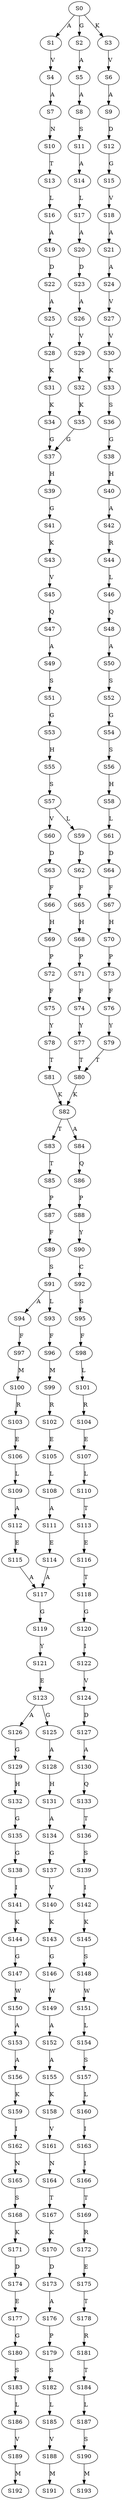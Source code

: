 strict digraph  {
	S0 -> S1 [ label = A ];
	S0 -> S2 [ label = G ];
	S0 -> S3 [ label = K ];
	S1 -> S4 [ label = V ];
	S2 -> S5 [ label = A ];
	S3 -> S6 [ label = V ];
	S4 -> S7 [ label = A ];
	S5 -> S8 [ label = A ];
	S6 -> S9 [ label = A ];
	S7 -> S10 [ label = N ];
	S8 -> S11 [ label = S ];
	S9 -> S12 [ label = D ];
	S10 -> S13 [ label = T ];
	S11 -> S14 [ label = A ];
	S12 -> S15 [ label = G ];
	S13 -> S16 [ label = L ];
	S14 -> S17 [ label = L ];
	S15 -> S18 [ label = V ];
	S16 -> S19 [ label = A ];
	S17 -> S20 [ label = A ];
	S18 -> S21 [ label = A ];
	S19 -> S22 [ label = D ];
	S20 -> S23 [ label = D ];
	S21 -> S24 [ label = A ];
	S22 -> S25 [ label = A ];
	S23 -> S26 [ label = A ];
	S24 -> S27 [ label = V ];
	S25 -> S28 [ label = V ];
	S26 -> S29 [ label = V ];
	S27 -> S30 [ label = V ];
	S28 -> S31 [ label = K ];
	S29 -> S32 [ label = K ];
	S30 -> S33 [ label = K ];
	S31 -> S34 [ label = K ];
	S32 -> S35 [ label = K ];
	S33 -> S36 [ label = S ];
	S34 -> S37 [ label = G ];
	S35 -> S37 [ label = G ];
	S36 -> S38 [ label = G ];
	S37 -> S39 [ label = H ];
	S38 -> S40 [ label = H ];
	S39 -> S41 [ label = G ];
	S40 -> S42 [ label = A ];
	S41 -> S43 [ label = K ];
	S42 -> S44 [ label = R ];
	S43 -> S45 [ label = V ];
	S44 -> S46 [ label = L ];
	S45 -> S47 [ label = Q ];
	S46 -> S48 [ label = Q ];
	S47 -> S49 [ label = A ];
	S48 -> S50 [ label = A ];
	S49 -> S51 [ label = S ];
	S50 -> S52 [ label = S ];
	S51 -> S53 [ label = G ];
	S52 -> S54 [ label = G ];
	S53 -> S55 [ label = H ];
	S54 -> S56 [ label = S ];
	S55 -> S57 [ label = S ];
	S56 -> S58 [ label = H ];
	S57 -> S59 [ label = L ];
	S57 -> S60 [ label = V ];
	S58 -> S61 [ label = L ];
	S59 -> S62 [ label = D ];
	S60 -> S63 [ label = D ];
	S61 -> S64 [ label = D ];
	S62 -> S65 [ label = F ];
	S63 -> S66 [ label = F ];
	S64 -> S67 [ label = F ];
	S65 -> S68 [ label = H ];
	S66 -> S69 [ label = H ];
	S67 -> S70 [ label = H ];
	S68 -> S71 [ label = P ];
	S69 -> S72 [ label = P ];
	S70 -> S73 [ label = P ];
	S71 -> S74 [ label = F ];
	S72 -> S75 [ label = F ];
	S73 -> S76 [ label = F ];
	S74 -> S77 [ label = Y ];
	S75 -> S78 [ label = Y ];
	S76 -> S79 [ label = Y ];
	S77 -> S80 [ label = T ];
	S78 -> S81 [ label = T ];
	S79 -> S80 [ label = T ];
	S80 -> S82 [ label = K ];
	S81 -> S82 [ label = K ];
	S82 -> S83 [ label = T ];
	S82 -> S84 [ label = A ];
	S83 -> S85 [ label = T ];
	S84 -> S86 [ label = Q ];
	S85 -> S87 [ label = P ];
	S86 -> S88 [ label = P ];
	S87 -> S89 [ label = F ];
	S88 -> S90 [ label = Y ];
	S89 -> S91 [ label = S ];
	S90 -> S92 [ label = C ];
	S91 -> S93 [ label = L ];
	S91 -> S94 [ label = A ];
	S92 -> S95 [ label = S ];
	S93 -> S96 [ label = F ];
	S94 -> S97 [ label = F ];
	S95 -> S98 [ label = F ];
	S96 -> S99 [ label = M ];
	S97 -> S100 [ label = M ];
	S98 -> S101 [ label = L ];
	S99 -> S102 [ label = R ];
	S100 -> S103 [ label = R ];
	S101 -> S104 [ label = R ];
	S102 -> S105 [ label = E ];
	S103 -> S106 [ label = E ];
	S104 -> S107 [ label = E ];
	S105 -> S108 [ label = L ];
	S106 -> S109 [ label = L ];
	S107 -> S110 [ label = L ];
	S108 -> S111 [ label = A ];
	S109 -> S112 [ label = A ];
	S110 -> S113 [ label = T ];
	S111 -> S114 [ label = E ];
	S112 -> S115 [ label = E ];
	S113 -> S116 [ label = E ];
	S114 -> S117 [ label = A ];
	S115 -> S117 [ label = A ];
	S116 -> S118 [ label = T ];
	S117 -> S119 [ label = G ];
	S118 -> S120 [ label = G ];
	S119 -> S121 [ label = Y ];
	S120 -> S122 [ label = I ];
	S121 -> S123 [ label = E ];
	S122 -> S124 [ label = V ];
	S123 -> S125 [ label = G ];
	S123 -> S126 [ label = A ];
	S124 -> S127 [ label = D ];
	S125 -> S128 [ label = A ];
	S126 -> S129 [ label = G ];
	S127 -> S130 [ label = A ];
	S128 -> S131 [ label = H ];
	S129 -> S132 [ label = H ];
	S130 -> S133 [ label = Q ];
	S131 -> S134 [ label = A ];
	S132 -> S135 [ label = G ];
	S133 -> S136 [ label = T ];
	S134 -> S137 [ label = G ];
	S135 -> S138 [ label = G ];
	S136 -> S139 [ label = S ];
	S137 -> S140 [ label = V ];
	S138 -> S141 [ label = I ];
	S139 -> S142 [ label = I ];
	S140 -> S143 [ label = K ];
	S141 -> S144 [ label = K ];
	S142 -> S145 [ label = K ];
	S143 -> S146 [ label = G ];
	S144 -> S147 [ label = G ];
	S145 -> S148 [ label = S ];
	S146 -> S149 [ label = W ];
	S147 -> S150 [ label = W ];
	S148 -> S151 [ label = W ];
	S149 -> S152 [ label = A ];
	S150 -> S153 [ label = A ];
	S151 -> S154 [ label = L ];
	S152 -> S155 [ label = A ];
	S153 -> S156 [ label = A ];
	S154 -> S157 [ label = S ];
	S155 -> S158 [ label = K ];
	S156 -> S159 [ label = K ];
	S157 -> S160 [ label = L ];
	S158 -> S161 [ label = V ];
	S159 -> S162 [ label = I ];
	S160 -> S163 [ label = I ];
	S161 -> S164 [ label = N ];
	S162 -> S165 [ label = N ];
	S163 -> S166 [ label = I ];
	S164 -> S167 [ label = T ];
	S165 -> S168 [ label = S ];
	S166 -> S169 [ label = T ];
	S167 -> S170 [ label = K ];
	S168 -> S171 [ label = K ];
	S169 -> S172 [ label = R ];
	S170 -> S173 [ label = D ];
	S171 -> S174 [ label = D ];
	S172 -> S175 [ label = E ];
	S173 -> S176 [ label = A ];
	S174 -> S177 [ label = E ];
	S175 -> S178 [ label = T ];
	S176 -> S179 [ label = P ];
	S177 -> S180 [ label = G ];
	S178 -> S181 [ label = R ];
	S179 -> S182 [ label = S ];
	S180 -> S183 [ label = S ];
	S181 -> S184 [ label = T ];
	S182 -> S185 [ label = L ];
	S183 -> S186 [ label = L ];
	S184 -> S187 [ label = L ];
	S185 -> S188 [ label = V ];
	S186 -> S189 [ label = V ];
	S187 -> S190 [ label = S ];
	S188 -> S191 [ label = M ];
	S189 -> S192 [ label = M ];
	S190 -> S193 [ label = M ];
}
